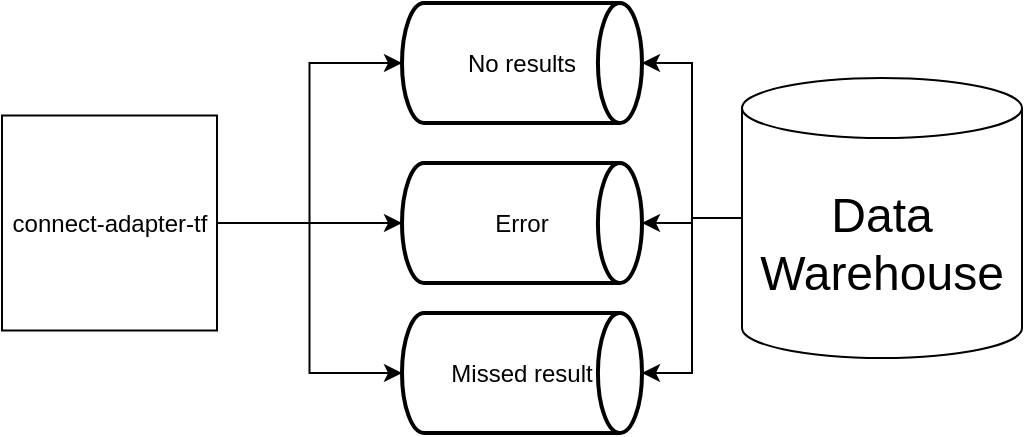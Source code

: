 <mxfile version="21.5.1" type="github">
  <diagram id="CYZacEfCeFZeHs07AZra" name="Page-1">
    <mxGraphModel dx="733" dy="428" grid="1" gridSize="10" guides="1" tooltips="1" connect="1" arrows="1" fold="1" page="1" pageScale="1" pageWidth="827" pageHeight="1169" math="0" shadow="0">
      <root>
        <mxCell id="0" />
        <mxCell id="1" parent="0" />
        <mxCell id="Yy77Hk5YitaZg9_ypAlM-9" style="edgeStyle=orthogonalEdgeStyle;rounded=0;orthogonalLoop=1;jettySize=auto;html=1;entryX=0;entryY=0.5;entryDx=0;entryDy=0;entryPerimeter=0;" parent="1" source="Yy77Hk5YitaZg9_ypAlM-1" target="Yy77Hk5YitaZg9_ypAlM-4" edge="1">
          <mxGeometry relative="1" as="geometry" />
        </mxCell>
        <mxCell id="Yy77Hk5YitaZg9_ypAlM-10" style="edgeStyle=orthogonalEdgeStyle;rounded=0;orthogonalLoop=1;jettySize=auto;html=1;entryX=0;entryY=0.5;entryDx=0;entryDy=0;entryPerimeter=0;" parent="1" source="Yy77Hk5YitaZg9_ypAlM-1" target="Yy77Hk5YitaZg9_ypAlM-5" edge="1">
          <mxGeometry relative="1" as="geometry" />
        </mxCell>
        <mxCell id="Yy77Hk5YitaZg9_ypAlM-11" style="edgeStyle=orthogonalEdgeStyle;rounded=0;orthogonalLoop=1;jettySize=auto;html=1;entryX=0;entryY=0.5;entryDx=0;entryDy=0;entryPerimeter=0;" parent="1" source="Yy77Hk5YitaZg9_ypAlM-1" target="Yy77Hk5YitaZg9_ypAlM-6" edge="1">
          <mxGeometry relative="1" as="geometry" />
        </mxCell>
        <mxCell id="Yy77Hk5YitaZg9_ypAlM-1" value="connect-adapter-tf" style="whiteSpace=wrap;html=1;aspect=fixed;" parent="1" vertex="1">
          <mxGeometry x="90" y="398.75" width="107.5" height="107.5" as="geometry" />
        </mxCell>
        <mxCell id="Yy77Hk5YitaZg9_ypAlM-4" value="Missed result" style="strokeWidth=2;html=1;shape=mxgraph.flowchart.direct_data;whiteSpace=wrap;" parent="1" vertex="1">
          <mxGeometry x="290" y="497.5" width="120" height="60" as="geometry" />
        </mxCell>
        <mxCell id="Yy77Hk5YitaZg9_ypAlM-5" value="Error" style="strokeWidth=2;html=1;shape=mxgraph.flowchart.direct_data;whiteSpace=wrap;" parent="1" vertex="1">
          <mxGeometry x="290" y="422.5" width="120" height="60" as="geometry" />
        </mxCell>
        <mxCell id="Yy77Hk5YitaZg9_ypAlM-6" value="No results" style="strokeWidth=2;html=1;shape=mxgraph.flowchart.direct_data;whiteSpace=wrap;" parent="1" vertex="1">
          <mxGeometry x="290" y="342.5" width="120" height="60" as="geometry" />
        </mxCell>
        <mxCell id="Yy77Hk5YitaZg9_ypAlM-16" style="edgeStyle=orthogonalEdgeStyle;rounded=0;orthogonalLoop=1;jettySize=auto;html=1;exitX=0;exitY=0.5;exitDx=0;exitDy=0;exitPerimeter=0;entryX=1;entryY=0.5;entryDx=0;entryDy=0;entryPerimeter=0;" parent="1" source="Yy77Hk5YitaZg9_ypAlM-15" target="Yy77Hk5YitaZg9_ypAlM-6" edge="1">
          <mxGeometry relative="1" as="geometry" />
        </mxCell>
        <mxCell id="Yy77Hk5YitaZg9_ypAlM-17" style="edgeStyle=orthogonalEdgeStyle;rounded=0;orthogonalLoop=1;jettySize=auto;html=1;" parent="1" source="Yy77Hk5YitaZg9_ypAlM-15" target="Yy77Hk5YitaZg9_ypAlM-4" edge="1">
          <mxGeometry relative="1" as="geometry" />
        </mxCell>
        <mxCell id="Yy77Hk5YitaZg9_ypAlM-18" style="edgeStyle=orthogonalEdgeStyle;rounded=0;orthogonalLoop=1;jettySize=auto;html=1;entryX=1;entryY=0.5;entryDx=0;entryDy=0;entryPerimeter=0;" parent="1" source="Yy77Hk5YitaZg9_ypAlM-15" target="Yy77Hk5YitaZg9_ypAlM-5" edge="1">
          <mxGeometry relative="1" as="geometry" />
        </mxCell>
        <mxCell id="Yy77Hk5YitaZg9_ypAlM-15" value="&lt;font style=&quot;font-size: 24px;&quot;&gt;Data Warehouse&lt;/font&gt;" style="shape=cylinder3;whiteSpace=wrap;html=1;boundedLbl=1;backgroundOutline=1;size=15;" parent="1" vertex="1">
          <mxGeometry x="460" y="380" width="140" height="140" as="geometry" />
        </mxCell>
      </root>
    </mxGraphModel>
  </diagram>
</mxfile>
